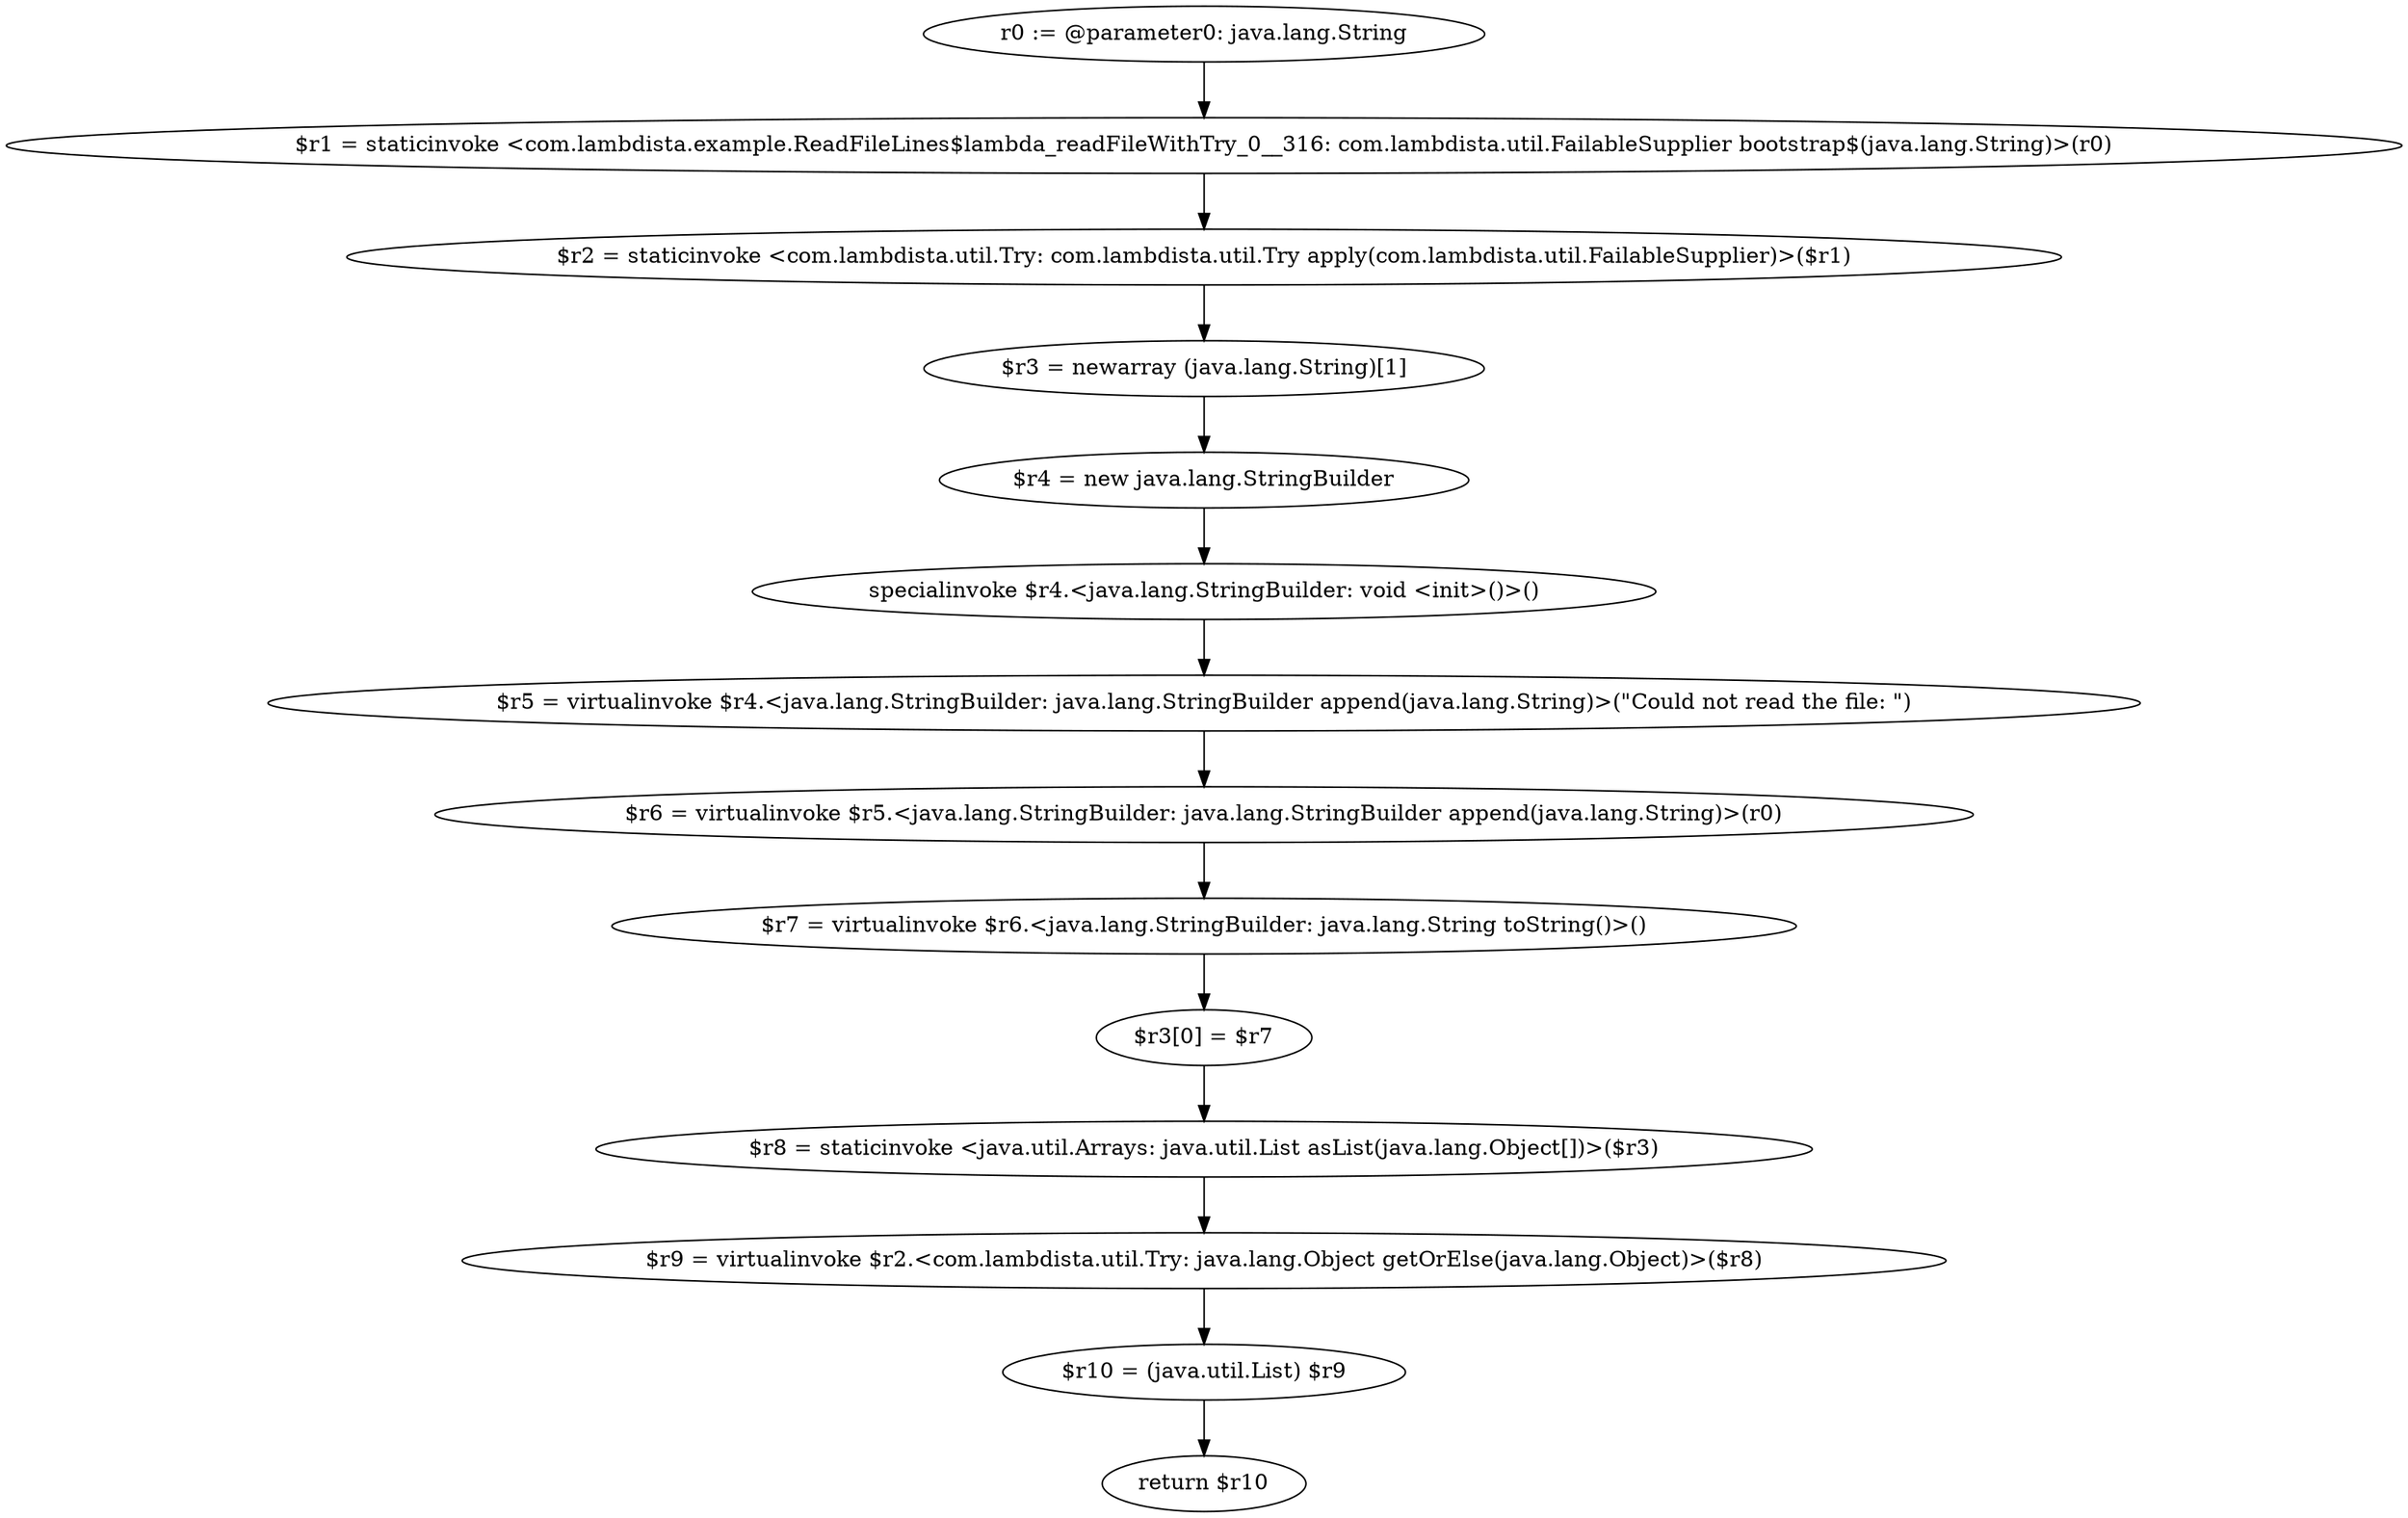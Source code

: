 digraph "unitGraph" {
    "r0 := @parameter0: java.lang.String"
    "$r1 = staticinvoke <com.lambdista.example.ReadFileLines$lambda_readFileWithTry_0__316: com.lambdista.util.FailableSupplier bootstrap$(java.lang.String)>(r0)"
    "$r2 = staticinvoke <com.lambdista.util.Try: com.lambdista.util.Try apply(com.lambdista.util.FailableSupplier)>($r1)"
    "$r3 = newarray (java.lang.String)[1]"
    "$r4 = new java.lang.StringBuilder"
    "specialinvoke $r4.<java.lang.StringBuilder: void <init>()>()"
    "$r5 = virtualinvoke $r4.<java.lang.StringBuilder: java.lang.StringBuilder append(java.lang.String)>(\"Could not read the file: \")"
    "$r6 = virtualinvoke $r5.<java.lang.StringBuilder: java.lang.StringBuilder append(java.lang.String)>(r0)"
    "$r7 = virtualinvoke $r6.<java.lang.StringBuilder: java.lang.String toString()>()"
    "$r3[0] = $r7"
    "$r8 = staticinvoke <java.util.Arrays: java.util.List asList(java.lang.Object[])>($r3)"
    "$r9 = virtualinvoke $r2.<com.lambdista.util.Try: java.lang.Object getOrElse(java.lang.Object)>($r8)"
    "$r10 = (java.util.List) $r9"
    "return $r10"
    "r0 := @parameter0: java.lang.String"->"$r1 = staticinvoke <com.lambdista.example.ReadFileLines$lambda_readFileWithTry_0__316: com.lambdista.util.FailableSupplier bootstrap$(java.lang.String)>(r0)";
    "$r1 = staticinvoke <com.lambdista.example.ReadFileLines$lambda_readFileWithTry_0__316: com.lambdista.util.FailableSupplier bootstrap$(java.lang.String)>(r0)"->"$r2 = staticinvoke <com.lambdista.util.Try: com.lambdista.util.Try apply(com.lambdista.util.FailableSupplier)>($r1)";
    "$r2 = staticinvoke <com.lambdista.util.Try: com.lambdista.util.Try apply(com.lambdista.util.FailableSupplier)>($r1)"->"$r3 = newarray (java.lang.String)[1]";
    "$r3 = newarray (java.lang.String)[1]"->"$r4 = new java.lang.StringBuilder";
    "$r4 = new java.lang.StringBuilder"->"specialinvoke $r4.<java.lang.StringBuilder: void <init>()>()";
    "specialinvoke $r4.<java.lang.StringBuilder: void <init>()>()"->"$r5 = virtualinvoke $r4.<java.lang.StringBuilder: java.lang.StringBuilder append(java.lang.String)>(\"Could not read the file: \")";
    "$r5 = virtualinvoke $r4.<java.lang.StringBuilder: java.lang.StringBuilder append(java.lang.String)>(\"Could not read the file: \")"->"$r6 = virtualinvoke $r5.<java.lang.StringBuilder: java.lang.StringBuilder append(java.lang.String)>(r0)";
    "$r6 = virtualinvoke $r5.<java.lang.StringBuilder: java.lang.StringBuilder append(java.lang.String)>(r0)"->"$r7 = virtualinvoke $r6.<java.lang.StringBuilder: java.lang.String toString()>()";
    "$r7 = virtualinvoke $r6.<java.lang.StringBuilder: java.lang.String toString()>()"->"$r3[0] = $r7";
    "$r3[0] = $r7"->"$r8 = staticinvoke <java.util.Arrays: java.util.List asList(java.lang.Object[])>($r3)";
    "$r8 = staticinvoke <java.util.Arrays: java.util.List asList(java.lang.Object[])>($r3)"->"$r9 = virtualinvoke $r2.<com.lambdista.util.Try: java.lang.Object getOrElse(java.lang.Object)>($r8)";
    "$r9 = virtualinvoke $r2.<com.lambdista.util.Try: java.lang.Object getOrElse(java.lang.Object)>($r8)"->"$r10 = (java.util.List) $r9";
    "$r10 = (java.util.List) $r9"->"return $r10";
}
